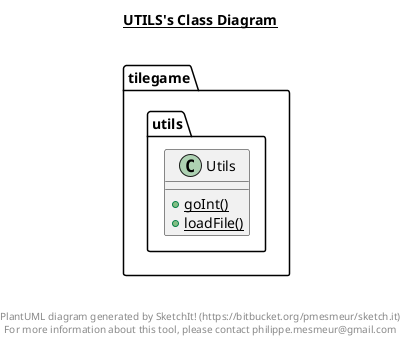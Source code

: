 @startuml

title __UTILS's Class Diagram__\n

  namespace tilegame {
    namespace utils {
      class tilegame.utils.Utils {
          {static} + goInt()
          {static} + loadFile()
      }
    }
  }
  



right footer


PlantUML diagram generated by SketchIt! (https://bitbucket.org/pmesmeur/sketch.it)
For more information about this tool, please contact philippe.mesmeur@gmail.com
endfooter

@enduml
